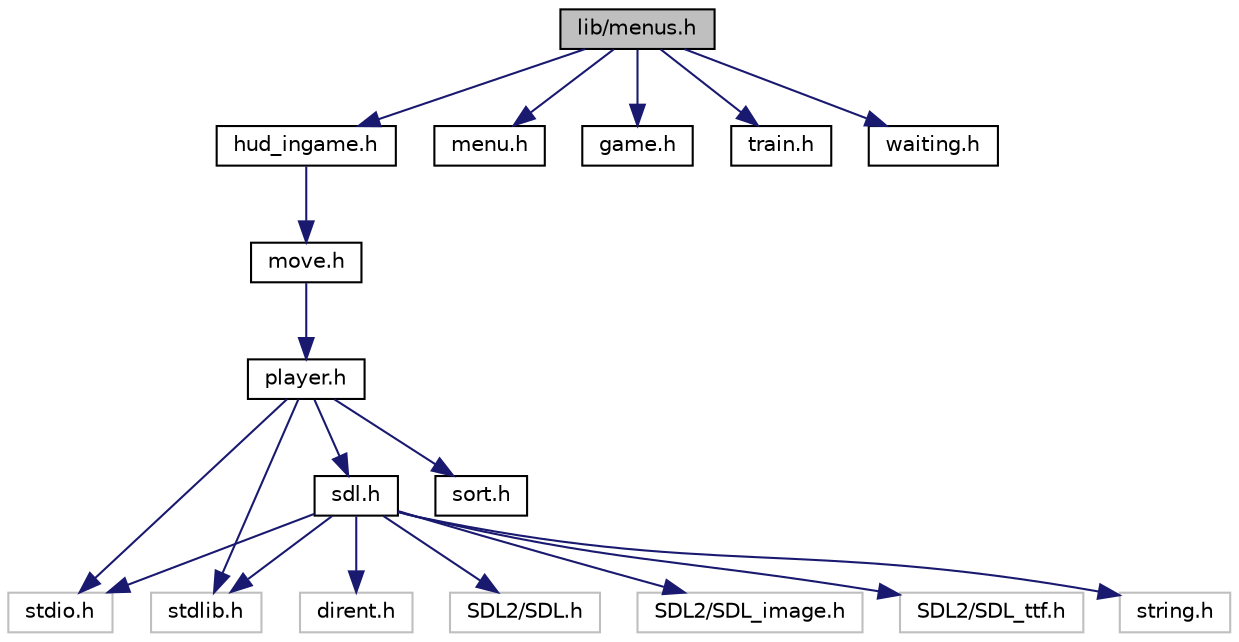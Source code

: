 digraph "lib/menus.h"
{
 // LATEX_PDF_SIZE
  edge [fontname="Helvetica",fontsize="10",labelfontname="Helvetica",labelfontsize="10"];
  node [fontname="Helvetica",fontsize="10",shape=record];
  Node1 [label="lib/menus.h",height=0.2,width=0.4,color="black", fillcolor="grey75", style="filled", fontcolor="black",tooltip="Header commun aux différents status du jeu."];
  Node1 -> Node2 [color="midnightblue",fontsize="10",style="solid",fontname="Helvetica"];
  Node2 [label="hud_ingame.h",height=0.2,width=0.4,color="black", fillcolor="white", style="filled",URL="$hud__ingame_8h.html",tooltip="Header de hud_ingame.c."];
  Node2 -> Node3 [color="midnightblue",fontsize="10",style="solid",fontname="Helvetica"];
  Node3 [label="move.h",height=0.2,width=0.4,color="black", fillcolor="white", style="filled",URL="$move_8h.html",tooltip="Header de move.c."];
  Node3 -> Node4 [color="midnightblue",fontsize="10",style="solid",fontname="Helvetica"];
  Node4 [label="player.h",height=0.2,width=0.4,color="black", fillcolor="white", style="filled",URL="$player_8h.html",tooltip="Header du fichier player.c."];
  Node4 -> Node5 [color="midnightblue",fontsize="10",style="solid",fontname="Helvetica"];
  Node5 [label="stdio.h",height=0.2,width=0.4,color="grey75", fillcolor="white", style="filled",tooltip=" "];
  Node4 -> Node6 [color="midnightblue",fontsize="10",style="solid",fontname="Helvetica"];
  Node6 [label="stdlib.h",height=0.2,width=0.4,color="grey75", fillcolor="white", style="filled",tooltip=" "];
  Node4 -> Node7 [color="midnightblue",fontsize="10",style="solid",fontname="Helvetica"];
  Node7 [label="sdl.h",height=0.2,width=0.4,color="black", fillcolor="white", style="filled",URL="$sdl_8h.html",tooltip="Header du fichier sdl.c."];
  Node7 -> Node6 [color="midnightblue",fontsize="10",style="solid",fontname="Helvetica"];
  Node7 -> Node5 [color="midnightblue",fontsize="10",style="solid",fontname="Helvetica"];
  Node7 -> Node8 [color="midnightblue",fontsize="10",style="solid",fontname="Helvetica"];
  Node8 [label="string.h",height=0.2,width=0.4,color="grey75", fillcolor="white", style="filled",tooltip=" "];
  Node7 -> Node9 [color="midnightblue",fontsize="10",style="solid",fontname="Helvetica"];
  Node9 [label="dirent.h",height=0.2,width=0.4,color="grey75", fillcolor="white", style="filled",tooltip=" "];
  Node7 -> Node10 [color="midnightblue",fontsize="10",style="solid",fontname="Helvetica"];
  Node10 [label="SDL2/SDL.h",height=0.2,width=0.4,color="grey75", fillcolor="white", style="filled",tooltip=" "];
  Node7 -> Node11 [color="midnightblue",fontsize="10",style="solid",fontname="Helvetica"];
  Node11 [label="SDL2/SDL_image.h",height=0.2,width=0.4,color="grey75", fillcolor="white", style="filled",tooltip=" "];
  Node7 -> Node12 [color="midnightblue",fontsize="10",style="solid",fontname="Helvetica"];
  Node12 [label="SDL2/SDL_ttf.h",height=0.2,width=0.4,color="grey75", fillcolor="white", style="filled",tooltip=" "];
  Node4 -> Node13 [color="midnightblue",fontsize="10",style="solid",fontname="Helvetica"];
  Node13 [label="sort.h",height=0.2,width=0.4,color="black", fillcolor="white", style="filled",URL="$sort_8h.html",tooltip="Structures générales des sorts."];
  Node1 -> Node14 [color="midnightblue",fontsize="10",style="solid",fontname="Helvetica"];
  Node14 [label="menu.h",height=0.2,width=0.4,color="black", fillcolor="white", style="filled",URL="$menu_8h.html",tooltip="Header de menu.c."];
  Node1 -> Node15 [color="midnightblue",fontsize="10",style="solid",fontname="Helvetica"];
  Node15 [label="game.h",height=0.2,width=0.4,color="black", fillcolor="white", style="filled",URL="$game_8h.html",tooltip="Header de game.c."];
  Node1 -> Node16 [color="midnightblue",fontsize="10",style="solid",fontname="Helvetica"];
  Node16 [label="train.h",height=0.2,width=0.4,color="black", fillcolor="white", style="filled",URL="$train_8h.html",tooltip="Header de train.c."];
  Node1 -> Node17 [color="midnightblue",fontsize="10",style="solid",fontname="Helvetica"];
  Node17 [label="waiting.h",height=0.2,width=0.4,color="black", fillcolor="white", style="filled",URL="$waiting_8h.html",tooltip="Header de waiting.c."];
}
